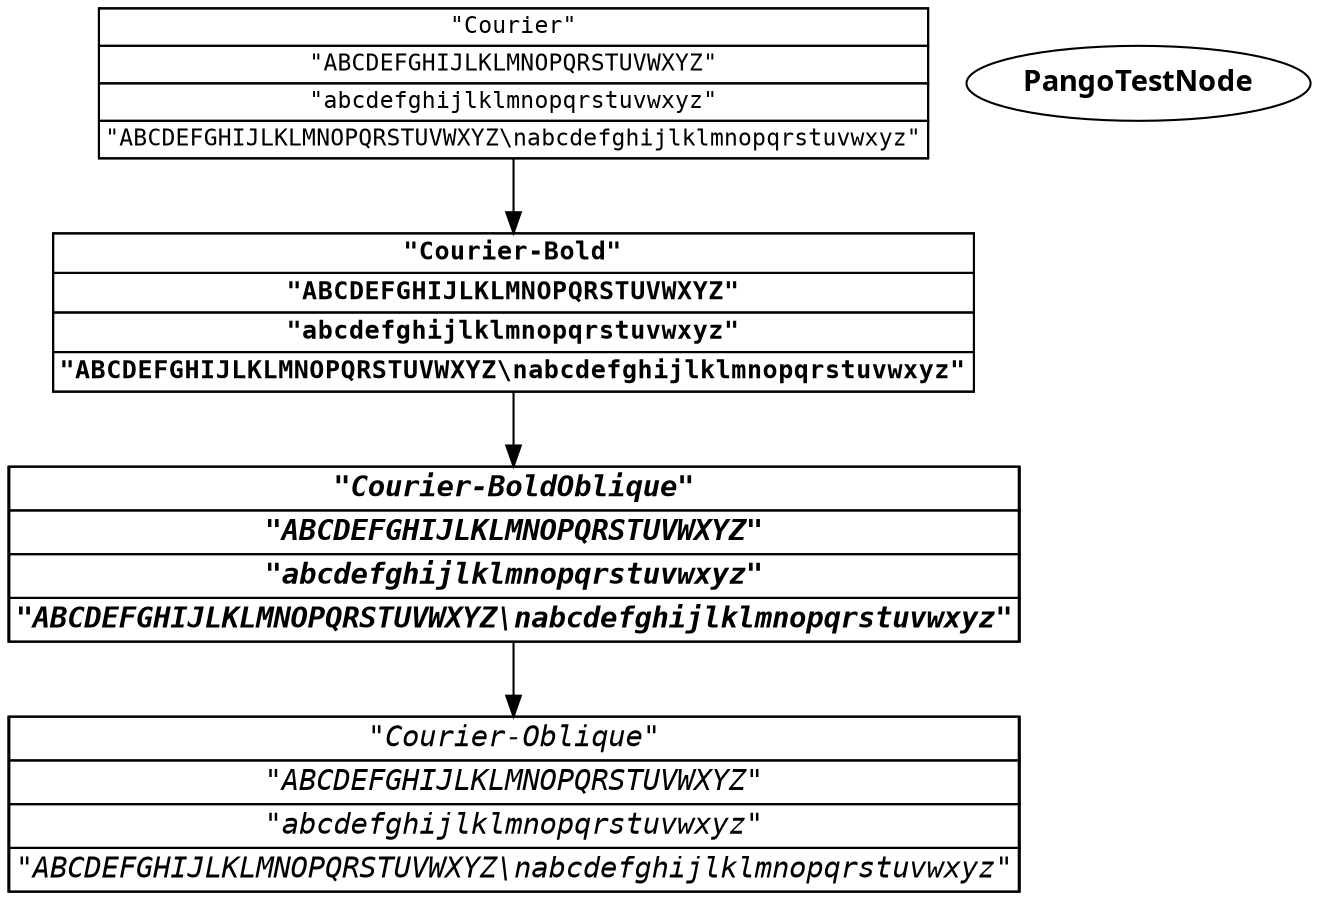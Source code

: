 /*******************************************************************************
 * Copyright (c) 2018, 2019 itemis AG and others.
 *
 * All rights reserved. This program and the accompanying materials
 * are made available under the terms of the Eclipse Public License v1.0
 * which accompanies this distribution, and is available at
 * http://www.eclipse.org/legal/epl-v10.html
 *
 * Contributors:
 *       Zoey Gerrit Prigge (itemis AG) - Initial text (bug #461506)
 *                                      - Add pango font name (bug #542663)
 *
 *******************************************************************************/
 
// Sample graph from 
// https://gitlab.com/graphviz/graphviz/raw/master/rtest/graphs/Courier.gv
// with added fontsize, labelfontname and labelfontsize attributes

digraph{
	9 -> 10 -> 11 -> 12 [labelfontname="Times", labelfontsize=10];

	PangoTestNode [fontname="One Font, Second Font Bold"];

	9[ fontname="Courier" fontsize=11 shape=box width=0 height=0 margin="0,0" label=<
		<TABLE BORDER="0" CELLBORDER="1" CELLSPACING="0">
			<TR><TD>"Courier"</TD></TR>
			<TR><TD>"ABCDEFGHIJLKLMNOPQRSTUVWXYZ"</TD></TR>
			<TR><TD>"abcdefghijlklmnopqrstuvwxyz"</TD></TR>
			<TR><TD>"ABCDEFGHIJLKLMNOPQRSTUVWXYZ\nabcdefghijlklmnopqrstuvwxyz"</TD></TR>
		</TABLE>>
	];

	10[ fontname="Courier-Bold" fontsize="12" shape=box width=0 height=0 margin="0,0" label=<
		<TABLE BORDER="0" CELLBORDER="1" CELLSPACING="0">
			<TR><TD>"Courier-Bold"</TD></TR>
			<TR><TD>"ABCDEFGHIJLKLMNOPQRSTUVWXYZ"</TD></TR>
			<TR><TD>"abcdefghijlklmnopqrstuvwxyz"</TD></TR>
			<TR><TD>"ABCDEFGHIJLKLMNOPQRSTUVWXYZ\nabcdefghijlklmnopqrstuvwxyz"</TD></TR>
		</TABLE>>
	];

	11[ fontname="Courier-BoldOblique" shape=box width=0 height=0 margin="0,0" label=<
		<TABLE BORDER="0" CELLBORDER="1" CELLSPACING="0">
			<TR><TD>"Courier-BoldOblique"</TD></TR>
			<TR><TD>"ABCDEFGHIJLKLMNOPQRSTUVWXYZ"</TD></TR>
			<TR><TD>"abcdefghijlklmnopqrstuvwxyz"</TD></TR>
			<TR><TD>"ABCDEFGHIJLKLMNOPQRSTUVWXYZ\nabcdefghijlklmnopqrstuvwxyz"</TD></TR>
		</TABLE>>
	];

	12[ fontname="Courier-Oblique" shape=box width=0 height=0 margin="0,0" label=<
		<TABLE BORDER="0" CELLBORDER="1" CELLSPACING="0">
			<TR><TD>"Courier-Oblique"</TD></TR>
			<TR><TD>"ABCDEFGHIJLKLMNOPQRSTUVWXYZ"</TD></TR>
			<TR><TD>"abcdefghijlklmnopqrstuvwxyz"</TD></TR>
			<TR><TD>"ABCDEFGHIJLKLMNOPQRSTUVWXYZ\nabcdefghijlklmnopqrstuvwxyz"</TD></TR>
		</TABLE>>
	];
}
